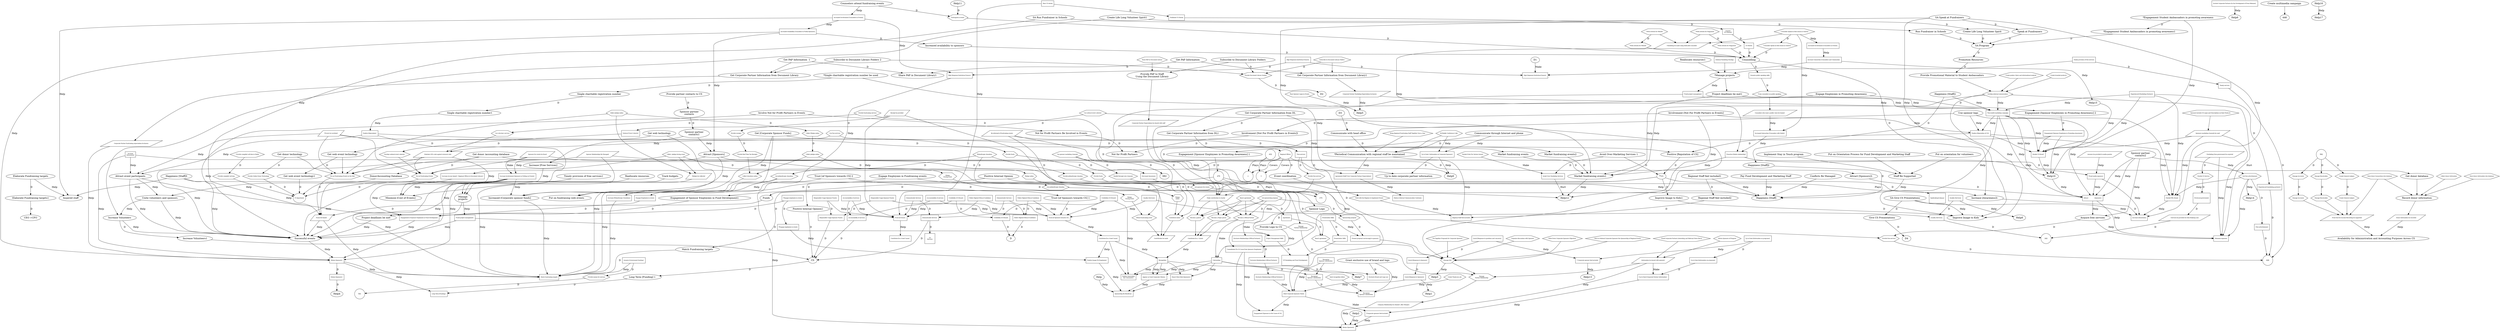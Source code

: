  digraph  RootGraph {
  "Regional Offices" [width="0.797557121911897", height="0.81256002199384", pos="1403.51520599513,338.093454613355", fontsize="8", label="Regional Offices", shape=ellipse];
  "5" [width="0.875", height="0.875", pos="31.5,31.5", fontsize="8", shape=circle];
  "Collect pledge online" [width="0.78125", height="0.5", pos="2338.36122047244,1375.66019145937", fontsize="8", label="Collect pledge online", sides="6", shape=polygon];
  "Collect donations online" [width="0.78125", height="0.5", pos="2293.23248031496,1449.14838043575", fontsize="8", label="Collect donations online", sides="6", shape=polygon];
  "Provide Real Time Tax Receipts " [width="0.78125", height="0.5", pos="2267.93799212598,1353.83341980583", fontsize="8", label="Provide Real Time Tax Receipts ", sides="6", shape=polygon];
  "Provide receipts" [width="0.78125", height="0.5", pos="1940.56594488189,1396.44759303417", fontsize="8", label="Provide receipts", sides="6", shape=polygon];
  "Collect pledge online " [width="0.78125", height="0.5", pos="2522.61318897638,687.691687522364", fontsize="8", label="Collect pledge online ", sides="6", shape=polygon];
  "Collect Pledge online" [width="0.78125", height="0.5", pos="2310.45767716535,1205.58145130189", fontsize="8", label="Collect Pledge online", sides="6", shape=polygon];
  "Retain [Sponsors] " [width="0.816179286622626", height="0.490638069621911", pos="2289.3577031619,1038.13541145127", fontsize="8", label="Retain [Sponsors] ", shape=box];
  "Long Term [Funding] " [width="0.816179286622626", height="0.490638069621911", pos="2346.05061654773,1133.85826771654", fontsize="8", label="Long Term [Funding] ", shape=box];
  "Put Together Proposals for Corporate Sponsors" [width="0.78125", height="0.5", pos="1303.7155511811,854.220472440945", fontsize="8", label="Put Together Proposals for Corporate Sponsors", sides="6", shape=polygon];
  "Manage PAP" [width="0.78125", height="0.5", pos="1406.96279527559,863.396254451504", fontsize="8", label="Manage PAP", sides="6", shape=polygon];
  "Organize discussions with Sponsors" [width="0.78125", height="0.5", pos="1366.56909448819,801.175782010557", fontsize="8", label="Organize discussions with Sponsors", sides="6", shape=polygon];
  "Write Down Corporate Sponsors Objectives " [width="0.78125", height="0.5", pos="1417.54429133858,790.731057601104", fontsize="8", label="Write Down Corporate Sponsors Objectives ", sides="6", shape=polygon];
  "Pitch to National Corporate Sponsors the Sponsorship of Regional Events " [width="0.78125", height="0.5", pos="1474.23720472441,776.557829254647", fontsize="8", label="Pitch to National Corporate Sponsors the Sponsorship of Regional Events ", sides="6", shape=polygon];
  "Contribute [to a Good Cause] " [width="0.816179286622626", height="0.490638069621911", pos="1064.02812360975,1726.16412846725", fontsize="8", label="Contribute [to a Good Cause] ", shape=box];
  "Recognition" [width="0.816179286622626", height="0.490638069621911", pos="908.122611798729,1598.60507334913", fontsize="8", label=Recognition, shape=box];
  "Positive Image [To Employees] " [width="0.816179286622626", height="0.490638069621911", pos="1163.24072203495,1722.67438630731", fontsize="8", label="Positive Image [To Employees] ", shape=box];
  "Credibility [CS Brand] " [width="0.816179286622626", height="0.490638069621911", pos="1250.16985589322,1846.81922495789", fontsize="8", label="Credibility [CS Brand] ", shape=box];
  "Positive Association\n[by Consumers] " [width="0.816179286622626", height="0.490638069621911", pos="921.259842519685,1708.50115796086", fontsize="8", label="Positive Association\n[by Consumers] ", shape=box];
  "Sponsorship Be Beneficial " [width="0.816179286622626", height="0.490638069621911", pos="1061.19347794046,1865.71686275316", fontsize="8", label="Sponsorship Be Beneficial ", shape=box];
  "Develop national event calendar " [width="0.78125", height="0.5", pos="2294.20688976378,687.081293821577", fontsize="8", label="Develop national event calendar ", sides="6", shape=polygon];
  "Put on Fundraising Events " [width="0.78125", height="0.5", pos="2239.59153543307,765.354330708661", fontsize="8", label="Put on Fundraising Events ", sides="6", shape=polygon];
  "Sponsors for events be found" [width="0.812499999999998", height="0.5", pos="2098.54133858268,734.038144215277", fontsize="8", label="Sponsors for events be found", shape=parallelogram];
  "Funds Be Raised " [width="0.812499999999998", height="0.5", pos="2438.69881889764,860.740157480315", fontsize="8", label="Funds Be Raised ", shape=parallelogram];
  "Put on Fundraising Events on the Web" [width="0.78125", height="0.5", pos="2565.57578740157,786.904285947561", fontsize="8", label="Put on Fundraising Events on the Web", sides="6", shape=polygon];
  "Get sponsorship proposal" [width="0.78125", height="0.5", pos="1020.6938976378,1489.04601823103", fontsize="8", label="Get sponsorship proposal", sides="6", shape=polygon];
  "Sponsorship proposal" [width="0.78125", height="0.5", pos="1190.32972440945,1102.54208122315", fontsize="8", label="Sponsorship proposal", sides="6", shape=polygon];
  "Present proposal convincingly to sponsors" [width="0.816179286622626", height="0.490638069621911", pos="1310.42497400345,811.468673776789", fontsize="8", label="Present proposal convincingly to sponsors", shape=box];
  "Participate in events" [width="0.78125", height="0.5", pos="884.569317335129,489.26649067197", fontsize="8", label="Participate in events", sides="6", shape=polygon];
  "Become a Official Partner" [width="0.78125", height="0.5", pos="1006.07775590551,1570.25861665622", fontsize="8", label="Become a Official Partner", sides="6", shape=polygon];
  "Contribute [to a  Cause] " [width="0.812499999999998", height="0.5", pos="1092.24212598425,1659.12475838851", fontsize="8", label="Contribute [to a  Cause] ", shape=parallelogram];
  "Become a Major patron" [width="0.78125", height="0.5", pos="1078.1061023622,1591.09326232551", fontsize="8", label="Become a Major patron", sides="6", shape=polygon];
  "Become a patron" [width="0.78125", height="0.5", pos="1144.01161417323,1592.51058516016", fontsize="8", label="Become a patron", sides="6", shape=polygon];
  "Exclusive Relationships [Official Partners] " [width="0.816179286622626", height="0.490638069621911", pos="1090.30258505166,1368.3436776459", fontsize="8", label="Exclusive Relationships [Official Partners] ", shape=box];
  "Quick [Response to Sponsors] " [width="0.816179286622626", height="0.490638069621911", pos="1623.21597087844,1141.21769339393", fontsize="8", label="Quick [Response to Sponsors] ", shape=box];
  "Retain [Sponsors] 1" [width="0.816179286622626", height="0.490638069621911", pos="1657.23171890993,1048.8188976378", fontsize="8", label="Retain [Sponsors] ", shape=box];
  "Reach agreement" [width="0.78125", height="0.5", pos="1417.54429133858,1010.12598425197", fontsize="8", label="Reach agreement", sides="6", shape=polygon];
  "Quick [Response to questions and concerns] " [width="0.816179286622626", height="0.490638069621911", pos="1288.72778190206,1389.49639031222", fontsize="8", label="Quick [Response to questions and concerns] ", shape=box];
  "Quick [Response to Sponsors] 1" [width="0.816179286622626", height="0.490638069621911", pos="1361.66591888534,1297.47753591361", fontsize="8", label="Quick [Response to Sponsors] ", shape=box];
  "Retain [Sponsors] 2" [width="0.816179286622626", height="0.490638069621911", pos="1857.51158817668,958.870248579934", fontsize="8", label="Retain [Sponsors] ", shape=box];
  "Recognize\nSponsor contribution " [width="0.816179286622626", height="0.490638069621911", pos="1136.09426534204,981.442498065444", fontsize="8", label="Recognize\nSponsor contribution ", shape=box];
  "Recognize\nSponsor contribution 1" [width="0.816179286622626", height="0.490638069621911", pos="1302.90101024851,1014.01296898448", fontsize="8", label="Recognize\nSponsor contribution ", shape=box];
  "Meet Corporate Sponsors Needs " [width="0.816179286622626", height="0.490638069621911", pos="1503.39820234991,1070.70588237031", fontsize="8", label="Meet Corporate Sponsors Needs ", shape=box];
  "Create Thank you ads " [width="0.78125", height="0.5", pos="808.095472440945,837.077514294017", fontsize="8", label="Create Thank you ads ", sides="6", shape=polygon];
  "Recognize\nSponsor contribution 2" [width="0.816179286622626", height="0.490638069621911", pos="920.223844894184,839.710214600877", fontsize="8", label="Recognize\nSponsor contribution ", shape=box];
  "Place Sponsor Logos in Events " [width="0.78125", height="0.5", pos="808.095472440945,766.211372561734", fontsize="8", label="Place Sponsor Logos in Events ", sides="6", shape=polygon];
  "Company Relationship be retained  after Mergers" [width="0.812499999999998", height="0.5", pos="1333.18700787402,918.290112719214", fontsize="8", label="Company Relationship be retained  after Mergers", shape=parallelogram];
  "Manage\nPartner Relationship" [width="0.78125", height="0.5", pos="1499.53169291339,900.813577286148", fontsize="8", label="Manage\nPartner Relationship", sides="6", shape=polygon];
  "Information be shared with sponsors" [width="0.812499999999998", height="0.5", pos="1574.13188976378,874.913385826772", fontsize="8", label="Information be shared with sponsors", shape=parallelogram];
  "Up to Date [Corporate Partner Information] " [width="0.816179286622626", height="0.490638069621911", pos="1572.19234883119,1134.378280076", fontsize="8", label="Up to Date [Corporate Partner Information] ", shape=box];
  "Include Corporate Partners [In the Development of Press Releases]  " [width="0.816179286622626", height="0.490638069621911", pos="1685.57817560285,872.280685519912", fontsize="8", label="Include Corporate Partners [In the Development of Press Releases]  ", shape=box];
  "*Corporate sponsors feel included" [width="0.816179286622626", height="0.490638069621911", pos="1728.09786064222,967.269269718987", fontsize="8", label="*Corporate sponsors feel included", shape=box];
  "Accountability of services" [width="0.816179286622626", height="0.490638069621911", pos="1120.72103699558,1856.69291338583", fontsize="8", label="Accountability of services", shape=box];
  "Accountability of services1" [width="0.816179286622626", height="0.490638069621911", pos="1033.5185559301,1933.9905728007", fontsize="8", label="Accountability of services", shape=box];
  "Demonstrable Services " [width="0.816179286622626", height="0.490638069621911", pos="1179.44881889764,1864.11688437276", fontsize="8", label="Demonstrable Services ", shape=box];
  "Demonstrable Services 1" [width="0.816179286622626", height="0.490638069621911", pos="1094.08211261072,1957.03304924655", fontsize="8", label="Demonstrable Services ", shape=box];
  "CS\nServices" [width="0.875", height="0.875", pos="754.334645669291,2023.61811023622", fontsize="8", label="CS\nServices", shape=box];
  "Responsible Usage [Sponsor Funds] " [width="0.816179286622626", height="0.490638069621911", pos="1374.89426534204,1758.00032732009", fontsize="8", label="Responsible Usage [Sponsor Funds] ", shape=box];
  "Responsible Usage [Sponsor Funds] 1" [width="0.816179286622626", height="0.490638069621911", pos="1288.72778190206,2034.51336420718", fontsize="8", label="Responsible Usage [Sponsor Funds] ", shape=box];
  "Exclusive Relationships [Official Partners] 1" [width="0.816179286622626", height="0.490638069621911", pos="1261.41732283465,1198.26493748842", fontsize="8", label="Exclusive Relationships [Official Partners] ", shape=box];
  "Exclusive Relationships [Official Partners] 2" [width="0.816179286622626", height="0.490638069621911", pos="1373.7671519808,1070.70588237031", fontsize="8", label="Exclusive Relationships [Official Partners] ", shape=box];
  "Cobranding" [width="0.816179286622626", height="0.490638069621911", pos="1219.93363542078,1566.76887449629", fontsize="8", label=Cobranding, shape=box];
  "Reach More Kids [Sponsors]" [width="0.816179286622626", height="0.490638069621911", pos="1191.58717872786,1800.52001235946", fontsize="8", label="Reach More Kids [Sponsors]", shape=box];
  "Appear as Good Corporate Citizens " [width="0.816179286622626", height="0.490638069621911", pos="1035.68166691684,1793.5405280396", fontsize="8", label="Appear as Good Corporate Citizens ", shape=box];
  "Exclusive Brand and Logo use" [width="0.8125", height="0.5078125", pos="1105.80826771654,1119.68503937008", fontsize="8", label="Exclusive Brand and Logo use", shape=box];
  "Credibility [CS Brand] 1" [width="0.816179286622626", height="0.490638069621911", pos="1143.21597087844,1991.04879727804", fontsize="8", label="Credibility [CS Brand] ", shape=box];
  "Use sponsor marketing channels" [width="0.78125", height="0.5", pos="978.174212598425,1215.9279079948", fontsize="8", label="Use sponsor marketing channels", sides="6", shape=polygon];
  " Quality [Services] " [width="0.816179286622626", height="0.490638069621911", pos="1007.33521022393,1828.86646905237", fontsize="8", label=" Quality [Services] ", shape=box];
  "Quality [Services] " [width="0.816179286622626", height="0.490638069621911", pos="910.012375578257,1929.9688312571", fontsize="8", label="Quality [Services] ", shape=box];
  "242" [width="0.875", height="0.875", pos="31.5,31.5", fontsize="10", shape=circle];
  "Follow Highest Ethical Guidelines " [width="0.816179286622626", height="0.490638069621911", pos="1320.09111573574,1799.5751304697", fontsize="8", label="Follow Highest Ethical Guidelines ", shape=box];
  "Follow Highest Ethical Guidelines 1" [width="0.816179286622626", height="0.490638069621911", pos="1216.91675828001,2015.6157264119", fontsize="8", label="Follow Highest Ethical Guidelines ", shape=box];
  "Trust [of Sponsors towards CS] " [width="0.816179286622626", height="0.490638069621911", pos="1368.09786064222,1601.57480314961", fontsize="8", label="Trust [of Sponsors towards CS] ", shape=box];
  "Match fundraising targets" [width="0.816179286622626", height="0.490638069621911", pos="2440.03127321605,1133.90961865867", fontsize="8", label="Match fundraising targets", shape=box];
  "Use national event calendar " [width="0.78125", height="0.5", pos="1672.6624015748,758.557829254647", fontsize="8", label="Use national event calendar ", sides="6", shape=polygon];
  "National Event Calendar" [width="0.8125", height="0.5078125", pos="1857.59645669291,744.10335090819", fontsize="8", label="National Event Calendar", shape=box];
  "*Engage employees in events" [width="0.816179286622626", height="0.490638069621911", pos="1374.8031496063,1524.24918945692", fontsize="8", label="*Engage employees in events", shape=box];
  "Receipt be provided" [width="0.812499999999998", height="0.5", pos="1786.73031496063,1499.39247492394", fontsize="8", label="Receipt be provided", shape=parallelogram];
  "Get sponsors for events" [width="0.78125", height="0.5", pos="1856.91437007874,847.423970986931", fontsize="8", label="Get sponsors for events", sides="6", shape=polygon];
  "Engagement [Sponsors in the Cause of CS] " [width="0.816179286622626", height="0.490638069621911", pos="1632.15725746802,971.626154091745", fontsize="8", label="Engagement [Sponsors in the Cause of CS] ", shape=box];
  "Commitment [To CS Cause from Sponsors Employees] " [width="0.816179286622626", height="0.490638069621911", pos="1529.67266379182,964.299539918516", fontsize="8", label="Commitment [To CS Cause from Sponsors Employees] ", shape=box];
  "*Engage employees in events1" [width="0.816179286622626", height="0.490638069621911", pos="1985.28796612944,1247.76410684765", fontsize="8", label="*Engage employees in events", shape=box];
  "Engagement of Sponsor Employees in Fund Development" [width="0.816179286622626", height="0.490638069621911", pos="2268.75253305857,1109.00155318355", fontsize="8", label="Engagement of Sponsor Employees in Fund Development", shape=box];
  "Sponsor Relationships Be Managed " [width="0.812499999999998", height="0.5", pos="2109.6625984252,915.978931616852", fontsize="8", label="Sponsor Relationships Be Managed ", shape=parallelogram];
  "Manage\nPartner Relationship1" [width="0.78125", height="0.5", pos="1854.83681102362,922.356884372757", fontsize="8", label="Manage\nPartner Relationship", sides="6", shape=polygon];
  "Increase Involvement [Sponsors in Putting on Events] " [width="0.816179286622626", height="0.490638069621911", pos="2651.4296984129,1045.32915547786", fontsize="8", label="Increase Involvement [Sponsors in Putting on Events] ", shape=box];
  "Use free services" [width="0.78125", height="0.5", pos="2437.57381889764,737.86491586882", fontsize="8", label="Use free services", sides="6", shape=polygon];
  " Free services" [width="0.8125", height="0.5078125", pos="1942.63582677165,1169.30020130189", fontsize="8", label=" Free services", shape=box];
  "Follow Highest Ethical Guidelines 2" [width="0.816179286622626", height="0.490638069621911", pos="1570.2485960507,1748.31528795001", fontsize="8", label="Follow Highest Ethical Guidelines ", shape=box];
  "Credibility [CS Brand] 2" [width="0.816179286622626", height="0.490638069621911", pos="1548.28009211369,1706.50426432797", fontsize="8", label="Credibility [CS Brand] ", shape=box];
  "Quality [Services] 1" [width="0.816179286622626", height="0.490638069621911", pos="1533.88954093259,1665.64190212324", fontsize="8", label="Quality [Services] ", shape=box];
  "Demonstrable Services 2" [width="0.816179286622626", height="0.490638069621911", pos="1531.27221809794,1578.94520920985", fontsize="8", label="Demonstrable Services ", shape=box];
  "Accountability of services2" [width="0.816179286622626", height="0.490638069621911", pos="1539.30371416093,1536.89796511537", fontsize="8", label="Accountability of services", shape=box];
  "Responsible Usage [Sponsor Funds] 2" [width="0.816179286622626", height="0.490638069621911", pos="1595.99662754676,1790.12631157206", fontsize="8", label="Responsible Usage [Sponsor Funds] ", shape=box];
  "Trust [of Donor] " [width="0.816179286622626", height="0.490638069621911", pos="1673.47694250739,1640.60474602904", fontsize="8", label="Trust [of Donor] ", shape=box];
  "High Response [Individual Donors] " [width="0.816179286622626", height="0.490638069621911", pos="906.050616547727,1088.36885287669", fontsize="8", label="High Response [Individual Donors] ", shape=box];
  "High Response [Individual Donors] 1" [width="0.816179286622626", height="0.490638069621911", pos="1500.61223304048,509.427900870227", fontsize="8", label="High Response [Individual Donors] ", shape=box];
  "Contribute [to a Good Cause] 1" [width="0.816179286622626", height="0.490638069621911", pos="1699.00765116881,1747.13796511537", fontsize="8", label="Contribute [to a Good Cause] ", shape=box];
  "Acquire\n [CS Stories] " [width="0.816179286622626", height="0.490638069621911", pos="877.704159854814,1134.378280076", fontsize="8", label="Acquire\n [CS Stories] ", shape=box];
  "CS Stories" [width="0.816179286622626", height="0.490638069621911", pos="1211.81102362205,474.756232831902", fontsize="8", label="CS Stories", shape=box];
  "Hear CS stories" [width="0.816179286622626", height="0.490638069621911", pos="1524.18560392471,1622.88221708387", fontsize="8", label="Hear CS stories", shape=box];
  "Published CS Stories" [width="0.816179286622626", height="0.490638069621911", pos="1203.68841182332,1162.72473676891", fontsize="8", label="Published CS Stories", shape=box];
  "Pledge online" [width="0.78125", height="0.5", pos="1953.79429133858,1445.58145130189", fontsize="8", label="Pledge online", sides="6", shape=polygon];
  "Pledge\nonline" [width="0.78125", height="0.5", pos="1829.56122047244,1535.58523082945", fontsize="8", label="Pledge\nonline", sides="6", shape=polygon];
  "Bi-Weekly Conference Calls " [width="0.78125", height="0.5", pos="696.392716535433,239.675939490868", fontsize="8", label="Bi-Weekly Conference Calls ", sides="6", shape=polygon];
  "Up to Date [ Information on Corporate Sponsors] " [width="0.816179286622626", height="0.490638069621911", pos="801.823399200304,208.157807635052", fontsize="8", label="Up to Date [ Information on Corporate Sponsors] ", shape=box];
  "Agreement [Staff Over Corporate Partner Expectations] " [width="0.816179286622626", height="0.490638069621911", pos="850.012375578257,390.638373375508", fontsize="8", label="Agreement [Staff Over Corporate Partner Expectations] ", shape=box];
  "Reduce Internal Communication Confusion " [width="0.816179286622626", height="0.490638069621911", pos="780.563556680619,432.910606779754", fontsize="8", label="Reduce Internal Communication Confusion ", shape=box];
  "Market CS Brand " [width="0.816179286622626", height="0.490638069621911", pos="381.64116772883,1123.17478153001", fontsize="8", label="Market CS Brand ", shape=box];
  "Market PHL Brand " [width="0.816179286622626", height="0.490638069621911", pos="737.007874015748,1212.43816583487", fontsize="8", label="Market PHL Brand ", shape=box];
  "Increase [Awareness]" [width="0.816179286622626", height="0.490638069621911", pos="606.015525184556,1289.8151304697", fontsize="8", label="Increase [Awareness]", shape=box];
  "Engagement [Sponsor Employees in Promoting Awareness] " [width="0.816179286622626", height="0.490638069621911", pos="780.563556680619,1257.92758067471", fontsize="8", label="Engagement [Sponsor Employees in Promoting Awareness] ", shape=box];
  "Market [Only For Serious Issues] " [width="0.78125", height="0.5", pos="907.308070866142,889.943656026301", fontsize="8", label="Market [Only For Serious Issues] ", sides="6", shape=polygon];
  "Avoid Over-Marketing Services " [width="0.816179286622626", height="0.490638069621911", pos="936.469068491643,950.12631157206", fontsize="8", label="Avoid Over-Marketing Services ", shape=box];
  "Experienced [Marketing Partners] " [width="0.816179286622626", height="0.490638069621911", pos="622.586049618593,1066.48186814418", fontsize="8", label="Experienced [Marketing Partners] ", shape=box];
  "Positive [Reputation of CS] " [width="0.816179286622626", height="0.490638069621911", pos="651.968503937008,1014.01296898448", fontsize="8", label="Positive [Reputation of CS] ", shape=box];
  "! Write Articles for Magazines " [width="0.78125", height="0.5", pos="850.615157480315,734.038144215277", fontsize="8", label="! Write Articles for Magazines ", sides="6", shape=polygon];
  "! Write Articles for Magazines 1" [width="0.78125", height="0.5", pos="1084.03051181102,481.367445959318", fontsize="8", label="! Write Articles for Magazines ", sides="6", shape=polygon];
  "High Response [Individual Donors] 2" [width="0.816179286622626", height="0.490638069621911", pos="2169.53993463338,1035.1656816508", fontsize="8", label="High Response [Individual Donors] ", shape=box];
  "Reach agreement1" [width="0.78125", height="0.5", pos="1156.31397637795,1417.32283464567", fontsize="8", label="Reach agreement", sides="6", shape=polygon];
  "Agreement" [width="0.8125", height="0.5078125", pos="1219.80118110236,1305.07529972709", fontsize="8", label=Agreement, shape=box];
  "Make contribution to charity" [width="0.812499999999998", height="0.5", pos="1094.82165354331,1511.72318358536", fontsize="8", label="Make contribution to charity", shape=parallelogram];
  "Provide free services" [width="0.78125", height="0.5", pos="1147.81003937008,1368.00664815228", fontsize="8", label="Provide free services", sides="6", shape=polygon];
  "Market through own channels" [width="0.78125", height="0.5", pos="1020.6938976378,1382.17987649874", fontsize="8", label="Market through own channels", sides="6", shape=polygon];
  "Provide funds" [width="0.78125", height="0.5", pos="1204.94586614173,1442.69956153811", fontsize="8", label="Provide funds", sides="6", shape=polygon];
  "*Good media exposure" [width="0.816179286622626", height="0.490638069621911", pos="511.272218097942,964.299539918516", fontsize="8", label="*Good media exposure", shape=box];
  "Increased Interaction [Counselors with Media] " [width="0.816179286622626", height="0.490638069621911", pos="762.629698412903,942.571035981508", fontsize="8", label="Increased Interaction [Counselors with Media] ", shape=box];
  "Proactive [Media relationship]" [width="0.816179286622626", height="0.490638069621911", pos="650.932506311507,960.289785399123", fontsize="8", label="Proactive [Media relationship]", shape=box];
  "Provide funds1" [width="0.78125", height="0.5", pos="1955.68405511811,1092.19562453024", fontsize="8", label="Provide funds", sides="6", shape=polygon];
  "432" [width="0.875", height="0.875", pos="31.5,31.5", fontsize="10", shape=circle];
  "!Acquire public speaking skills" [width="0.816179286622626", height="0.490638069621911", pos="1026.52305749261,481.367445959318", fontsize="8", label="!Acquire public speaking skills", shape=box];
  "!Train counselors on public speaking" [width="0.78125", height="0.5", pos="835.999015748032,1035.50271114441", fontsize="8", label="!Train counselors on public speaking", sides="6", shape=polygon];
  "Increased Involvement [Counselors in Events] " [width="0.816179286622626", height="0.490638069621911", pos="721.79864804379,719.344903509359", fontsize="8", label="Increased Involvement [Counselors in Events] ", shape=box];
  "Increase Connection [Counselors and Community] " [width="0.816179286622626", height="0.490638069621911", pos="834.204501562509,978.712768264973", fontsize="8", label="Increase Connection [Counselors and Community] ", shape=box];
  "Increase\n[Awareness]" [width="0.816179286622626", height="0.490638069621911", pos="2110.77502599655,957.320055598652", fontsize="8", label="Increase\n[Awareness]", shape=box];
  "[Increase] Awareness" [width="0.816179286622626", height="0.490638069621911", pos="1501.58689365231,582.096389647222", fontsize="8", label="[Increase] Awareness", shape=box];
  "Create posters, flyers and informational material " [width="0.78125", height="0.5", pos="410.802165354331,854.220472440945", fontsize="8", label="Create posters, flyers and informational material ", sides="6", shape=polygon];
  "Develop external comunications" [width="0.78125", height="0.5", pos="458.065157480315,934.30586075071", fontsize="8", label="Develop external comunications", sides="6", shape=polygon];
  "Create branded products" [width="0.78125", height="0.5", pos="348.439960629921,860.740157480315", fontsize="8", label="Create branded products", sides="6", shape=polygon];
  "Minimize expenses" [width="0.816179286622626", height="0.490638069621911", pos="740.661194475895,1128.94898873741", fontsize="8", label="Minimize expenses", shape=box];
  "Increased Involvement [Counselors in Events] 1" [width="0.816179286622626", height="0.490638069621911", pos="2339.61867479086,889.42364366684", fontsize="8", label="Increased Involvement [Counselors in Events] ", shape=box];
  "Increased Availability [Counselors to Public/Sponsors]" [width="0.816179286622626", height="0.490638069621911", pos="2226.2328480192,889.42364366684", fontsize="8", label="Increased Availability [Counselors to Public/Sponsors]", shape=box];
  "Sponsors marketing channels be used" [width="0.812499999999998", height="0.5", pos="835.316929133858,931.606299212598", fontsize="8", label="Sponsors marketing channels be used", shape=parallelogram];
  "Counselors who want a public voice be trained " [width="0.812499999999998", height="0.5", pos="757.536614173228,1036.68759303417", fontsize="8", label="Counselors who want a public voice be trained ", shape=parallelogram];
  "* Corporate sponsor feel included " [width="0.816179286622626", height="0.490638069621911", pos="1262.45332046015,1722.67438630731", fontsize="8", label="* Corporate sponsor feel included ", shape=box];
  "Maintain 20% costs against revenues ratio" [width="0.812499999999998", height="0.5", pos="2422.71850393701,789.874015748032", fontsize="8", label="Maintain 20% costs against revenues ratio", shape=parallelogram];
  "Use volunteer services" [width="0.78125", height="0.5", pos="2367.15059055118,737.86491586882", fontsize="8", label="Use volunteer services", sides="6", shape=polygon];
  "Sponsors Include CS Logos and Descriptions on their Products " [width="0.78125", height="0.5", pos="921.038385826772,1010.12598425197", fontsize="8", label="Sponsors Include CS Logos and Descriptions on their Products ", sides="6", shape=polygon];
  "Engage Employees in events" [width="0.816179286622626", height="0.490638069621911", pos="1851.8422968381,883.752138343713", fontsize="8", label="Engage Employees in events", shape=box];
  "Provide free services1" [width="0.78125", height="0.5", pos="317.041535433071,1352.51436468772", fontsize="8", label="Provide free services", sides="6", shape=polygon];
  "426" [width="0.875", height="0.875", pos="31.5,31.5", fontsize="10", shape=circle];
  "Get free advertisement" [width="0.78125", height="0.5", pos="396.628937007874,1169.58145130189", fontsize="8", label="Get free advertisement", sides="6", shape=polygon];
  "Free advertisement" [width="0.8125", height="0.5078125", pos="380.52874015748,1355.63026035701", fontsize="8", label="Free advertisement", shape=box];
  "Experienced [marketing partners]" [width="0.816179286622626", height="0.490638069621911", pos="443.023399200304,1361.3899336193", fontsize="8", label="Experienced [marketing partners]", shape=box];
  "Timely services" [width="0.816179286622626", height="0.490638069621911", pos="253.102139357785,1337.29544543033", fontsize="8", label="Timely services", shape=box];
  "Timely provision of free services" [width="0.816179286622626", height="0.490638069621911", pos="324.948254343003,1113.22556740968", fontsize="8", label="Timely provision of free services", shape=box];
  "*Successful marketing campaign" [width="0.816179286622626", height="0.490638069621911", pos="608.412821272137,882.229899640247", fontsize="8", label="*Successful marketing campaign", shape=box];
  "Inform Sponsors of Progress " [width="0.78125", height="0.5", pos="1672.21948818898,811.700787401575", fontsize="8", label="Inform Sponsors of Progress ", sides="6", shape=polygon];
  "Email Corporate Partners Interesting and Relevant News Pieces " [width="0.78125", height="0.5", pos="1601.35334645669,797.527559055118", fontsize="8", label="Email Corporate Partners Interesting and Relevant News Pieces ", sides="6", shape=polygon];
  "Up to Date [Information on programs] " [width="0.816179286622626", height="0.490638069621911", pos="1359.59392363434,1485.21924657748", fontsize="8", label="Up to Date [Information on programs] ", shape=box];
  "Up to Date [Information on programs] 1" [width="0.816179286622626", height="0.490638069621911", pos="1446.70528896408,1361.1499336193", fontsize="8", label="Up to Date [Information on programs] ", shape=box];
  "Increase [Philanthropic Donations]" [width="0.816179286622626", height="0.490638069621911", pos="2382.13835983023,1087.84884051723", fontsize="8", label="Increase [Philanthropic Donations]", shape=box];
  "479" [width="0.875", height="0.875", pos="31.5,31.5", fontsize="10", shape=circle];
  "Individual donor" [width="0.875", height="0.875", pos="1740.15354330709,1842.70349854599", fontsize="10", label="Individual donor", shape=box];
  "476" [width="0.875", height="0.875", pos="31.5,31.5", fontsize="9", shape=circle];
  "Send recognition letters" [width="0.78125", height="0.5", pos="808.095472440945,804.904285947561", fontsize="8", label="Send recognition letters", sides="6", shape=polygon];
  "Attract                 [Sponsors] " [width="0.816179286622626", height="0.490638069621911", pos="721.79864804379,981.442498065444", fontsize="8", label="Attract                 [Sponsors] ", shape=box];
  "Answers be provided to media queries" [width="0.812499999999998", height="0.5", pos="537.679133858268,889.943656026301", fontsize="8", label="Answers be provided to media queries", shape=parallelogram];
  "Contribute online" [width="0.78125", height="0.5", pos="1777.12027559055,1588.02617571134", fontsize="8", label="Contribute online", sides="6", shape=polygon];
  "Be informed of fundraising events " [width="0.812499999999998", height="0.5", pos="1685.71062992126,1438.87278988457", fontsize="8", label="Be informed of fundraising events ", shape=parallelogram];
  "Contribution be made" [width="0.812499999999998", height="0.5", pos="1748.48149606299,1651.09704185307", fontsize="8", label="Contribution be made", shape=parallelogram];
  "*Events be marketed" [width="0.812499999999998", height="0.5", pos="2410.8437007874,674.325388309765", fontsize="8", label="*Events be marketed", shape=parallelogram];
  "Provide Online Donor Technology" [width="0.78125", height="0.5", pos="2295.84153543307,361.70743555386", fontsize="8", label="Provide Online Donor Technology", sides="6", shape=polygon];
  "IT department" [width="0.797557121911897", height="0.81256002199384", pos="2168.13833731196,238.880856188158", fontsize="8", label="IT department", shape=ellipse];
  "Provide fundraising services" [width="0.78125", height="0.5", pos="2114.46200787402,1241.25830169559", fontsize="8", label="Provide fundraising services", sides="6", shape=polygon];
  "Acquire [Government funding] " [width="0.816179286622626", height="0.490638069621911", pos="2111.21237557826,686.744264327965", fontsize="8", label="Acquire [Government funding] ", shape=box];
  "! Provide money for services" [width="0.78125", height="0.5", pos="1984.47342519685,511.093262325513", fontsize="8", label="! Provide money for services", sides="6", shape=polygon];
  "541" [width="0.875", height="0.875", pos="31.5,31.5", fontsize="10", shape=circle];
  "! Market CS Service" [width="0.78125", height="0.5", pos="1502.1407480315,436.400348939687", fontsize="8", label="! Market CS Service", sides="6", shape=polygon];
  "Provincial government" [width="0.875", height="0.875", pos="1803.15354330709,518.28617571134", fontsize="8", label="Provincial government", shape=box];
  "! Marketing from government be acquired" [width="0.812499999999998", height="0.5", pos="667.045275590551,624.479089097167", fontsize="8", label="! Marketing from government be acquired", shape=parallelogram];
  "! Services be provided for Kids Bullying Line" [width="0.812499999999998", height="0.5", pos="737.911417322834,1471.04601823103", fontsize="8", label="! Services be provided for Kids Bullying Line", shape=parallelogram];
  "Corporate Partner fundraising expectations be known " [width="0.812499999999998", height="0.5", pos="2507.75787401575,627.448818897638", fontsize="8", label="Corporate Partner fundraising expectations be known ", shape=parallelogram];
  "! Marketing be made using dedicated counselor" [width="0.812499999999998", height="0.5", pos="652.872047244094,889.943656026301", fontsize="8", label="! Marketing be made using dedicated counselor", shape=parallelogram];
  "! Write Articles for Website " [width="0.78125", height="0.5", pos="765.575787401575,673.518459175907", fontsize="8", label="! Write Articles for Website ", sides="6", shape=polygon];
  "! Counselor Speak on Kids Issues in General " [width="0.78125", height="0.5", pos="816.156496062992,694.488188976378", fontsize="8", label="! Counselor Speak on Kids Issues in General ", sides="6", shape=polygon];
  "! Provide compiled call data to Media" [width="0.78125", height="0.5", pos="657.416338582677,804.047244094488", fontsize="8", label="! Provide compiled call data to Media", sides="6", shape=polygon];
  "! Provide compiled call data " [width="0.78125", height="0.5", pos="1672.21948818898,404.22712059323", fontsize="8", label="! Provide compiled call data ", sides="6", shape=polygon];
  "! Write Articles for Website 1" [width="0.78125", height="0.5", pos="955.435459067412,485.439719018427", fontsize="8", label="! Write Articles for Website ", sides="6", shape=polygon];
  "! Counselor Speak on Kids Issues in General 1" [width="0.78125", height="0.5", pos="1140.13034095718,475.093262325513", fontsize="8", label="! Counselor Speak on Kids Issues in General ", sides="6", shape=polygon];
  "Attend fundraising event" [width="0.78125", height="0.5", pos="1704.34547244094,1509.83341980583", fontsize="8", label="Attend fundraising event", sides="6", shape=polygon];
  "Pledges be collected" [width="0.812499999999998", height="0.5", pos="2410.35236220472,605.622047244094", fontsize="8", label="Pledges be collected", shape=parallelogram];
  "Collect  pledge during event" [width="0.78125", height="0.5", pos="2352.5344488189,680.314960629921", fontsize="8", label="Collect  pledge during event", sides="6", shape=polygon];
  "Pledge\nDuring event" [width="0.78125", height="0.5", pos="1771.875,1438.87278988457", fontsize="8", label="Pledge\nDuring event", sides="6", shape=polygon];
  "Pledge\nDuring event1" [width="0.78125", height="0.5", pos="1856.47145669291,1357.66019145937", fontsize="8", label="Pledge\nDuring event", sides="6", shape=polygon];
  "Provide philanthropic donation" [width="0.78125", height="0.5", pos="1261.63877952756,1503.21924657748", fontsize="8", label="Provide philanthropic donation", sides="6", shape=polygon];
  "Give philanthropic donation" [width="0.78125", height="0.5", pos="1595.68405511811,1467.21924657748", fontsize="8", label="Give philanthropic donation", sides="6", shape=polygon];
  "Get philanthropic donations " [width="0.78125", height="0.5", pos="2380.88090551181,1016.64566929134", fontsize="8", label="Get philanthropic donations ", sides="6", shape=polygon];
  "Philanthropic donations " [width="0.78125", height="0.5", pos="1544.66043307087,1386.00664815228", fontsize="8", label="Philanthropic donations ", sides="6", shape=polygon];
  "*Good project management" [width="0.816179286622626", height="0.490638069621911", pos="334.488188976378,810.573577286143", fontsize="8", label="*Good project management", shape=box];
  "Project Management Skills " [width="0.816179286622626", height="0.490638069621911", pos="268.255340957176,751.701114721666", fontsize="8", label="Project Management Skills ", shape=box];
  "VP Marketing and Fund Development" [width="0.875", height="0.875", pos="70.8661417322835,461.593262325513", fontsize="8", label="VP Marketing and Fund Development", shape=box];
  "Presentation Skills " [width="0.816179286622626", height="0.490638069621911", pos="1345.42069528788,734.038144215277", fontsize="8", label="Presentation Skills ", shape=box];
  "Presentation Skills 1" [width="0.816179286622626", height="0.490638069621911", pos="1149.06749368849,645.509031976605", fontsize="8", label="Presentation Skills ", shape=box];
  "Provide Document Library System" [width="0.78125", height="0.5", pos="1672.21948818898,446.7468056326", fontsize="8", label="Provide Document Library System", sides="6", shape=polygon];
  "*Good project management " [width="0.816179286622626", height="0.490638069621911", pos="2153.29471103592,606.479089097167", fontsize="8", label="*Good project management ", shape=box];
  "Corporate Partner Marketing Expectations be known " [width="0.812499999999998", height="0.5", pos="737.911417322835,889.943656026301", fontsize="8", label="Corporate Partner Marketing Expectations be known ", shape=parallelogram];
  " Corporate Partner Expectations be shared with staff" [width="0.812499999999998", height="0.5", pos="1531.61220472441,790.731057601104", fontsize="8", label=" Corporate Partner Expectations be shared with staff", shape=parallelogram];
  "Store donor transactions into database" [width="0.78125", height="0.5", pos="2575.54547244095,1387.23877413654", fontsize="8", label="Store donor transactions into database", sides="6", shape=polygon];
  "Front End for Income Recording be supported" [width="0.812499999999998", height="0.5", pos="2471.78858267717,1472.27814421528", fontsize="8", label="Front End for Income Recording be supported", shape=parallelogram];
  "Create General Ledgers " [width="0.78125", height="0.5", pos="2574.1281496063,1431.17578201055", fontsize="8", label="Create General Ledgers ", sides="6", shape=polygon];
  "Manage Accounts " [width="0.78125", height="0.5", pos="2571.29350393701,1475.82145130189", fontsize="8", label="Manage Accounts ", sides="6", shape=polygon];
  "Manage Receivables " [width="0.78125", height="0.5", pos="2564.9155511811,1521.88444342788", fontsize="8", label="Manage Receivables ", sides="6", shape=polygon];
  "562" [width="0.875", height="0.875", pos="31.5,31.5", fontsize="10", shape=circle];
  "Manage Receivables 1" [width="0.78125", height="0.5", pos="2687.75019685039,1503.45924657748", fontsize="8", label="Manage Receivables ", sides="6", shape=polygon];
  "Manage Accounts 1" [width="0.78125", height="0.5", pos="2684.9155511811,1460.93956153811", fontsize="8", label="Manage Accounts ", sides="6", shape=polygon];
  "Create General Ledgers 1" [width="0.78125", height="0.5", pos="2685.62421259842,1418.41987649874", fontsize="8", label="Create General Ledgers ", sides="6", shape=polygon];
  "Donor Information be recorded " [width="0.812499999999998", height="0.5", pos="2466.11929133858,1411.33326232551", fontsize="8", label="Donor Information be recorded ", shape=parallelogram];
  "Positive [Reputation] " [width="0.816179286622626", height="0.490638069621911", pos="2501.68481652314,898.634028107493", fontsize="8", label="Positive [Reputation] ", shape=box];
  "2" [width="0.875", height="0.875", pos="31.5,31.5", fontsize="8", shape=circle];
  "Increase Access Speed [  Regional Offices to Document Library]" [width="0.816179286622626", height="0.490638069621911", pos="1671.40494725639,354.850721020879", fontsize="8", label="Increase Access Speed [  Regional Offices to Document Library]", shape=box];
  "Work with the Regions to Implement Events " [width="0.78125", height="0.5", pos="722.613188976378,365.534207207403", fontsize="8", label="Work with the Regions to Implement Events ", sides="6", shape=polygon];
  "Regional Staff feel included" [width="0.816179286622626", height="0.490638069621911", pos="671.429698412903,422.882217083871", fontsize="8", label="Regional Staff feel included", shape=box];
  "Bring Regional Fundraising Staff Together Once a Year " [width="0.78125", height="0.5", pos="578.754921259842,242.510585160159", fontsize="8", label="Bring Regional Fundraising Staff Together Once a Year ", sides="6", shape=polygon];
  "National Marketing Strategy " [width="0.8125", height="0.5078125", pos="398.953937007874,734.842858782206", fontsize="8", label="National Marketing Strategy ", shape=box];
  "Subscribe to Document Library Folders 1" [width="0.78125", height="0.5", pos="637.573818897638,677.34523082945", fontsize="8", label="Subscribe to Document Library Folders ", sides="6", shape=polygon];
  "Share PAP in Document Library" [width="0.78125", height="0.5", pos="1506.17539370079,662.9868056326", fontsize="8", label="Share PAP in Document Library", sides="6", shape=polygon];
  "Collect donor information" [width="0.78125", height="0.5", pos="2467.82893700787,1278.81357728614", fontsize="8", label="Collect donor information", sides="6", shape=polygon];
  "Store donor information into database" [width="0.78125", height="0.5", pos="2551.40255905512,1304.79404972709", fontsize="8", label="Store donor information into database", sides="6", shape=polygon];
  "Regional Offices"->"5" [label=Covers];
  "Collect pledge online"->"Collect donations online";
  "Provide Real Time Tax Receipts "->"Collect donations online";
  "Provide receipts"->"Provide Real Time Tax Receipts " [label=D];
  "Collect pledge online "->"Collect Pledge online" [label=D];
  "Collect Pledge online"->"Collect pledge online" [label=D];
  "Retain [Sponsors] "->"Long Term [Funding] " [label=Help];
  "Put Together Proposals for Corporate Sponsors"->"Manage PAP";
  "Organize discussions with Sponsors"->"Manage PAP";
  "Write Down Corporate Sponsors Objectives "->"Manage PAP";
  "Pitch to National Corporate Sponsors the Sponsorship of Regional Events "->"Manage PAP";
  "Contribute [to a Good Cause] "->"Recognition" [label=Help];
  "Contribute [to a Good Cause] "->"Positive Image [To Employees] " [label=Help];
  "Credibility [CS Brand] "->"Positive Association\n[by Consumers] " [label=Help];
  "Help"->"Sponsorship Be Beneficial " [label=Help];
  "Develop national event calendar "->"Put on Fundraising Events ";
  "Sponsors for events be found"->"Put on Fundraising Events ";
  "Put on Fundraising Events "->"Funds Be Raised ";
  "Put on Fundraising Events on the Web"->"Funds Be Raised ";
  "Get sponsorship proposal"->"Sponsorship proposal" [label=D];
  "Sponsorship proposal"->"Present proposal convincingly to sponsors" [label=D];
  "Participate in events"->"Counselling" [label=D];
  "Become a Official Partner"->"Contribute [to a  Cause] ";
  "Become a Major patron"->"Contribute [to a  Cause] ";
  "Become a patron"->"Contribute [to a  Cause] ";
  "Become a Official Partner"->"Exclusive Relationships [Official Partners] " [label=Make];
  "Contribute [to a  Cause] "->"Recognition" [label=Help];
  "Quick [Response to Sponsors] "->"Help1" [label=Help];
  "Help2"->"Retain [Sponsors] 1" [label=Help];
  "Reach agreement"->"Manage PAP";
  "Manage PAP"->"Help3" [label=Help];
  "Quick [Response to questions and concerns] "->"Quick [Response to Sponsors] 1" [label=D];
  "Quick [Response to Sponsors] 1"->"Quick [Response to Sponsors] " [label=D];
  "Retain [Sponsors] 2"->"Help4" [label=D];
  "Retain [Sponsors] "->"Retain [Sponsors] 2" [label=D];
  "Recognition"->"Recognize\nSponsor contribution " [label=D];
  "Recognize\nSponsor contribution 1"->"Meet Corporate Sponsors Needs " [label=Help];
  "Create Thank you ads "->"Recognize\nSponsor contribution 2" [label=Help];
  "Place Sponsor Logos in Events "->"Help5" [label=Help];
  "Recognize\nSponsor contribution 1"->"Recognize\nSponsor contribution " [label=D];
  "Recognize\nSponsor contribution "->"Recognize\nSponsor contribution 2" [label=D];
  "Company Relationship be retained  after Mergers"->"Retain [Sponsors] 1" [label=Help];
  "Manage PAP"->"Manage\nPartner Relationship";
  "Information be shared with sponsors"->"Manage\nPartner Relationship";
  "Information be shared with sponsors"->"Up to Date [Corporate Partner Information] " [label=Make];
  "Up to Date [Corporate Partner Information] "->"Retain [Sponsors] 1" [label=Help];
  "Include Corporate Partners [In the Development of Press Releases]  "->"Help6" [label=Help];
  "Information be shared with sponsors"->"*Corporate sponsors feel included" [label=Help];
  "Accountability of services"->"Accountability of services1" [label=D];
  "Accountability of services1"->"CS" [label=D];
  "Demonstrable Services "->"Demonstrable Services 1" [label=D];
  "Demonstrable Services 1"->"CS\nServices" [label=D];
  "Responsible Usage [Sponsor Funds] "->"Responsible Usage [Sponsor Funds] 1" [label=D];
  "Responsible Usage [Sponsor Funds] 1"->"CS" [label=D];
  "Exclusive Relationships [Official Partners] "->"Exclusive Relationships [Official Partners] 1" [label=D];
  "Exclusive Relationships [Official Partners] 1"->"Exclusive Relationships [Official Partners] 2" [label=D];
  "Become a Official Partner"->"Cobranding" [label=Make];
  "Cobranding"->"Reach More Kids [Sponsors]" [label=Help];
  "Cobranding"->"Help7" [label=Help];
  "Contribute [to a Good Cause] "->"Positive Association\n[by Consumers] " [label=Help];
  "Appear as Good Corporate Citizens "->"Sponsorship Be Beneficial " [label=Help];
  "Positive Image [To Employees] "->"Sponsorship Be Beneficial " [label=Help];
  "Reach More Kids [Sponsors]"->"Sponsorship Be Beneficial " [label=Help];
  "Cobranding"->"Appear as Good Corporate Citizens " [label=Help];
  "Cobranding"->"Positive Association\n[by Consumers] " [label=Help];
  "Recognition"->"Positive Association\n[by Consumers] " [label=Help];
  "Recognition"->"Appear as Good Corporate Citizens " [label=Help];
  "Recognition"->"Appear as Good Corporate Citizens " [label=Help];
  "Recognition"->"Reach More Kids [Sponsors]" [label=Help];
  "Cobranding"->"Exclusive Brand and Logo use" [label=D];
  "Credibility [CS Brand] 1"->"D" [label=D];
  "Credibility [CS Brand] "->"Credibility [CS Brand] 1" [label=D];
  "Use sponsor marketing channels"->"382" [label=D];
  " Quality [Services] "->"Quality [Services] " [label=D];
  "Quality [Services] "->"242" [label=D];
  "Follow Highest Ethical Guidelines "->"Follow Highest Ethical Guidelines 1" [label=D];
  "Follow Highest Ethical Guidelines 1"->"D" [label=D];
  "Follow Highest Ethical Guidelines "->"Trust [of Sponsors towards CS] " [label=Help];
  "Credibility [CS Brand] "->"Trust [of Sponsors towards CS] " [label=Help];
  " Quality [Services] "->"Trust [of Sponsors towards CS] " [label=Help];
  "Demonstrable Services "->"Trust [of Sponsors towards CS] " [label=Help];
  "Get sponsorship proposal"->"Become a Official Partner";
  "Get sponsorship proposal"->"Become a Major patron";
  "Get sponsorship proposal"->"Become a patron";
  "Funds Be Raised "->"Match fundraising targets" [label=Help];
  "Use national event calendar "->"Manage PAP";
  "National Event Calendar"->"Develop national event calendar " [label=D];
  "Use national event calendar "->"National Event Calendar" [label=D];
  "*Engage employees in events"->"Positive Image [To Employees] " [label=Help];
  "Receipt be provided"->"Provide receipts" [label=D];
  "Sponsors for events be found"->"Get sponsors for events" [label=D];
  "Get sponsors for events"->"Reach agreement" [label=D];
  "Meet Corporate Sponsors Needs "->"Engagement [Sponsors in the Cause of CS] " [label=Help];
  "Meet Corporate Sponsors Needs "->"*Corporate sponsors feel included" [label=Make];
  "*Corporate sponsors feel included"->"Retain [Sponsors] 1" [label=Help];
  "Commitment [To CS Cause from Sponsors Employees] "->"Engagement [Sponsors in the Cause of CS] " [label=Help];
  "Commitment [To CS Cause from Sponsors Employees] "->"Retain [Sponsors] 1" [label=Help];
  "*Engage employees in events1"->"*Engage employees in events" [label=D];
  "*Engage employees in events1"->"Engagement of Sponsor Employees in Fund Development" [label=D];
  "Sponsor Relationships Be Managed "->"Manage\nPartner Relationship1" [label=D];
  "Manage\nPartner Relationship1"->"Manage\nPartner Relationship" [label=D];
  "Sponsors for events be found"->"Increase Involvement [Sponsors in Putting on Events] " [label=Make];
  "Sponsor Relationships Be Managed "->"Increase Involvement [Sponsors in Putting on Events] " [label=Help];
  "Sponsor Relationships Be Managed "->"Retain [Sponsors] " [label=Help];
  "Use free services"->" Free services" [label=D];
  "Follow Highest Ethical Guidelines 2"->"Follow Highest Ethical Guidelines 1" [label=D];
  "Credibility [CS Brand] 2"->"Credibility [CS Brand] 1" [label=D];
  "Quality [Services] 1"->"Quality [Services] " [label=D];
  "Demonstrable Services 2"->"Demonstrable Services 1" [label=D];
  "Accountability of services2"->"Accountability of services1" [label=D];
  "Responsible Usage [Sponsor Funds] 2"->"Responsible Usage [Sponsor Funds] 1" [label=D];
  "Credibility [CS Brand] 2"->"Trust [of Donor] " [label=Help];
  "Follow Highest Ethical Guidelines 2"->"Trust [of Donor] " [label=Help];
  "Quality [Services] 1"->"Help8" [label=Help];
  "Demonstrable Services 2"->"Trust [of Donor] " [label=Help];
  "Accountability of services2"->"Trust [of Donor] " [label=Help];
  "Responsible Usage [Sponsor Funds] 2"->"Trust [of Donor] " [label=Help];
  "Trust [of Sponsors towards CS] "->"Contribute [to a Good Cause] " [label=Help];
  "Receipt be provided"->"Trust [of Donor] " [label=Help];
  "D1"->"High Response [Individual Donors] " [label=Make];
  "High Response [Individual Donors] 1"->"High Response [Individual Donors] " [label=D];
  "Trust [of Donor] "->"Contribute [to a Good Cause] 1" [label=Help];
  "Acquire\n [CS Stories] "->"CS Stories" [label=D];
  "CS Stories"->"Counselling" [label=D];
  "Hear CS stories"->"Trust [of Donor] " [label=Help];
  "Published CS Stories"->"Acquire\n [CS Stories] " [label=D];
  "Hear CS stories"->"Published CS Stories" [label=D];
  "Pledge online"->"Pledge\nonline" [label=D];
  "Collect pledge online"->"Pledge online" [label=D];
  "Bi-Weekly Conference Calls "->"Up to Date [ Information on Corporate Sponsors] " [label=Help];
  "Agreement [Staff Over Corporate Partner Expectations] "->"Reduce Internal Communication Confusion " [label=Help];
  "Up to Date [ Information on Corporate Sponsors] "->"Help9" [label=Help];
  "Market CS Brand "->"Help10" [label=Help];
  "Market PHL Brand "->"Increase [Awareness]" [label=Help];
  "Engagement [Sponsor Employees in Promoting Awareness] "->"Market CS Brand " [label=Help];
  "Engagement [Sponsor Employees in Promoting Awareness] "->"Help10" [label=Help];
  "Market [Only For Serious Issues] "->"Avoid Over-Marketing Services " [label=Make];
  "Experienced [Marketing Partners] "->"Market CS Brand " [label=Help];
  "Experienced [Marketing Partners] "->"Market PHL Brand " [label=Help];
  "Positive [Reputation of CS] "->"Market CS Brand " [label=Help];
  "Positive [Reputation of CS] "->"Market PHL Brand " [label=Help];
  "! Write Articles for Magazines "->"! Write Articles for Magazines 1" [label=D];
  "! Write Articles for Magazines 1"->"Counselling" [label=D];
  "High Response [Individual Donors] 1"->"High Response [Individual Donors] 2" [label=D];
  "Reach agreement1"->"Become a Official Partner";
  "Reach agreement1"->"Agreement" [label=D];
  "Reach agreement1"->"Become a Major patron";
  "Reach agreement1"->"Become a patron";
  "Make contribution to charity"->"Become a Official Partner";
  "Make contribution to charity"->"Become a Major patron";
  "Make contribution to charity"->"Become a patron";
  "Provide free services"->"Make contribution to charity";
  "Market through own channels"->"Make contribution to charity";
  "Provide funds"->"Make contribution to charity";
  "Agreement"->"Reach agreement" [label=D];
  " Free services"->"Provide free services" [label=D];
  "*Good media exposure"->"Increase [Awareness]" [label=Help];
  "Increased Interaction [Counselors with Media] "->"Proactive [Media relationship]" [label=Help];
  "Provide funds1"->"Provide funds" [label=D];
  "Get [Corporate Sponsor Funds] "->"Provide funds1" [label=D];
  "432"->"5" [label=Plays];
  "Counselling"->"!Acquire public speaking skills" [label=D];
  "!Acquire public speaking skills"->"!Train counselors on public speaking" [label=D];
  "Help11"->"Participate in events" [label=D];
  "Increased Involvement [Counselors in Events] "->"Increase Connection [Counselors and Community] " [label=Help];
  "Increase\n[Awareness]"->"Retain [Sponsors] " [label=Help];
  "[Increase] Awareness"->"Help12" [label=D];
  "Increase\n[Awareness]"->"[Increase] Awareness" [label=D];
  "Create posters, flyers and informational material "->"Develop external comunications";
  "Create branded products"->"Develop external comunications";
  "Create multimedia campaign "->"446";
  "Develop external comunications"->"Minimize expenses" [label=Hurt];
  "Increased Involvement [Counselors in Events] 1"->"Increased Availability [Counselors to Public/Sponsors]" [label=Help];
  "Grant exclusive use of brand and logo"->"Exclusive Brand and Logo use" [label=D];
  "Use sponsor marketing channels"->"Market through own channels" [label=D];
  "Sponsors marketing channels be used"->"Minimize expenses" [label=Help];
  "Exclusive Relationships [Official Partners] 2"->"Meet Corporate Sponsors Needs " [label=Help];
  "!Train counselors on public speaking"->"Counselors who want a public voice be trained ";
  "* Corporate sponsor feel included "->"Help13" [label=Help];
  "Use free services"->"Maintain 20% costs against revenues ratio";
  "Use volunteer services"->"Maintain 20% costs against revenues ratio";
  "Maintain 20% costs against revenues ratio"->"Put on Fundraising Events ";
  "Counselors who want a public voice be trained "->"Increased Interaction [Counselors with Media] " [label=Help];
  "Sponsors marketing channels be used"->"Market PHL Brand " [label=Help];
  "Sponsors Include CS Logos and Descriptions on their Products "->"Sponsors marketing channels be used";
  "Engage Employees in Fundraising events"->"Engage Employees in events" [label=D];
  "Engage Employees in events"->"Engagement of Sponsor Employees in Fund Development" [label=D];
  "Sponsors marketing channels be used"->"Market CS Brand " [label=Help];
  "Acquire free services"->"Provide free services1" [label=D];
  "Provide free services1"->"426" [label=D];
  "Get free advertisement"->"Free advertisement" [label=D];
  "Free advertisement"->"426" [label=D];
  "Experienced [marketing partners]"->"426" [label=D];
  "Experienced [Marketing Partners] "->"Experienced [marketing partners]" [label=D];
  "Timely services"->"426" [label=D];
  "Get free advertisement"->"Minimize expenses" [label=Help];
  "Get free advertisement"->"Help14" [label=Help];
  "Get free advertisement"->"Market PHL Brand " [label=Help];
  "Timely provision of free services"->"Timely services" [label=D];
  "Experienced [Marketing Partners] "->"*Successful marketing campaign" [label=Help];
  "Develop external comunications"->"*Successful marketing campaign" [label=Help];
  "*Successful marketing campaign"->"Market PHL Brand " [label=Help];
  "*Successful marketing campaign"->"Market CS Brand " [label=Help];
  "Inform Sponsors of Progress "->"Information be shared with sponsors";
  "Email Corporate Partners Interesting and Relevant News Pieces "->"Information be shared with sponsors";
  "Up to Date [Information on programs] "->"* Corporate sponsor feel included " [label=Help];
  "Quick [Response to questions and concerns] "->"* Corporate sponsor feel included " [label=Help];
  "Up to Date [Information on programs] "->"Up to Date [Information on programs] 1" [label=D];
  "Up to Date [Information on programs] 1"->"Up to Date [Corporate Partner Information] " [label=D];
  "Quick [Response to Sponsors] "->"Meet Corporate Sponsors Needs " [label=Help];
  "Increased Availability [Counselors to Public/Sponsors]"->"Attract [Sponsors]" [label=Help];
  "Increase [Philanthropic Donations]"->"Match fundraising targets" [label=Help];
  "479"->"Individual donor" [label=Plays];
  "479"->"476" [label=Plays];
  "Send recognition letters"->"Recognize\nSponsor contribution 2" [label=Help];
  "Help10"->"Attract                 [Sponsors] " [label=Help];
  "Proactive [Media relationship]"->"*Good media exposure" [label=Help];
  "Answers be provided to media queries"->"*Good media exposure" [label=Help];
  " Free services"->"Provide free services1" [label=D];
  "High Response [Individual Donors] 2"->"Increase [Philanthropic Donations]" [label=Help];
  "Receipt be provided"->"Contribute online";
  "Pledge\nonline"->"Contribute online";
  "Be informed of fundraising events "->"Contribute online";
  "Contribute online"->"Contribution be made";
  "*Events be marketed"->"Put on Fundraising Events ";
  "*Events be marketed"->"Put on Fundraising Events on the Web";
  "Provide Online Donor Technology"->"IT department" [label=D];
  "Provide fundraising services"->"476" [label=D];
  "Provide fundraising services"->"Use volunteer services" [label=D];
  "*Events be marketed"->"Market fundraising events" [label=D];
  "Market fundraising events"->"Market fundraising events1" [label=D];
  "Market fundraising events2"->"Market fundraising events1" [label=D];
  "Be informed of fundraising events "->"Market fundraising events2" [label=D];
  "Acquire [Government funding] "->"! Provide money for services" [label=D];
  "! Provide money for services"->"541" [label=D];
  "! Market CS Service"->"Provincial government" [label=D];
  "! Marketing from government be acquired"->"! Market CS Service" [label=D];
  "Help15"->"Market CS Brand " [label=Help];
  "! Marketing from government be acquired"->"Minimize expenses" [label=Help];
  "! Services be provided for Kids Bullying Line"->"242" [label=D];
  "Get Corporate Partner Information from Document Library"->"Corporate Partner fundraising expectations be known ";
  "Maintain 20% costs against revenues ratio"->"Put on Fundraising Events on the Web";
  "! Write Articles for Magazines "->"! Marketing be made using dedicated counselor";
  "! Write Articles for Website "->"! Marketing be made using dedicated counselor";
  "! Counselor Speak on Kids Issues in General "->"! Marketing be made using dedicated counselor";
  "! Provide compiled call data to Media"->"! Provide compiled call data " [label=D];
  "! Provide compiled call data "->"IT department" [label=D];
  "! Write Articles for Website "->"! Write Articles for Website 1" [label=D];
  "! Counselor Speak on Kids Issues in General "->"Increased Interaction [Counselors with Media] " [label=Help];
  "! Marketing be made using dedicated counselor"->"Proactive [Media relationship]" [label=Help];
  "Help16"->"Help17" [label=Help];
  "! Counselor Speak on Kids Issues in General "->"! Counselor Speak on Kids Issues in General 1" [label=D];
  "! Write Articles for Website 1"->"Counselling" [label=D];
  "! Counselor Speak on Kids Issues in General 1"->"Counselling" [label=D];
  "Attend fundraising event"->"Contribution be made";
  "Be informed of fundraising events "->"Attend fundraising event";
  "Collect pledge online "->"Pledges be collected";
  "Collect  pledge during event"->"Pledges be collected";
  "Collect  pledge during event"->"Put on Fundraising Events ";
  "Pledge\nDuring event"->"Attend fundraising event";
  "Pledge\nDuring event1"->"Pledge\nDuring event" [label=D];
  "Collect  pledge during event"->"Pledge\nDuring event1" [label=D];
  "Provide philanthropic donation"->"Make contribution to charity";
  "Give philanthropic donation"->"Contribution be made";
  "Get philanthropic donations "->"Increase [Philanthropic Donations]" [label=Help];
  "Philanthropic donations "->"Provide philanthropic donation" [label=D];
  "Philanthropic donations "->"Give philanthropic donation" [label=D];
  "Philanthropic donations "->"Get philanthropic donations " [label=D];
  "*Good project management"->"Project Management Skills " [label=D];
  "Project Management Skills "->"VP Marketing and Fund Development" [label=D];
  "*Good media exposure"->"Attract                 [Sponsors] " [label=Help];
  "Present proposal convincingly to sponsors"->"Manage PAP";
  "Presentation Skills "->"Present proposal convincingly to sponsors" [label=Help];
  "Presentation Skills "->"Presentation Skills 1" [label=D];
  "Subscribe to Document Library Folders "->"Provide Document Library System" [label=D];
  "Provide Document Library System"->"D2" [label=D];
  "*Good project management "->"Project Management Skills " [label=D];
  "Get Corporate Partner Information from Document Library1"->"Corporate Partner Marketing Expectations be known ";
  " Corporate Partner Expectations be shared with staff"->"Meet Corporate Sponsors Needs " [label=Help];
  "Corporate Partner fundraising expectations be known "->"Retain [Sponsors] " [label=Help];
  "Store donor transactions into database"->"Front End for Income Recording be supported";
  "Create General Ledgers "->"Front End for Income Recording be supported";
  "Manage Accounts "->"Front End for Income Recording be supported";
  "Manage Receivables "->"Front End for Income Recording be supported";
  "562"->"Manage Receivables 1" [label=D];
  "Manage Receivables 1"->"Manage Receivables " [label=D];
  "Manage Accounts 1"->"Manage Accounts " [label=D];
  "Create General Ledgers 1"->"Create General Ledgers " [label=D];
  "Record donor information"->"Donor Information be recorded ";
  "562"->"Manage Accounts 1" [label=D];
  "562"->"Create General Ledgers 1" [label=D];
  "Positive [Reputation] "->"Attract event participants" [label=Help];
  "*Events be marketed"->"Attract event participants" [label=Help];
  "Attract event participants"->"Engagement of Sponsor Employees in Fund Development" [label=Help];
  "Acquire [Government funding] "->"Match fundraising targets" [label=Help];
  "Responsible Usage [Sponsor Funds] "->"Trust [of Sponsors towards CS] " [label=Help];
  "Positive [Reputation] "->"Retain [Sponsors] " [label=Help];
  "Counselors attend fundraising events"->"Increased Involvement [Counselors in Events] 1" [label=Help];
  "Increased availability to sponsors"->"Counselling" [label=D];
  "Increased Availability [Counselors to Public/Sponsors]"->"Increased availability to sponsors" [label=D];
  "Grant exclusive use of brand and logo"->"Recognize\nSponsor contribution 2" [label=Help];
  "Attract                 [Sponsors] "->"Minimize expenses" [label=Help];
  "Avoid Over-Marketing Services "->"Help12" [label=Hurt];
  "Corporate Partner Marketing Expectations be known "->"Help5" [label=Help];
  "Regional Offices"->"2" [label=Covers];
  "Regional Offices"->"Increase Access Speed [  Regional Offices to Document Library]" [label=D];
  "Increase Access Speed [  Regional Offices to Document Library]"->"IT department" [label=D];
  "Work with the Regions to Implement Events "->"Regional Staff feel included" [label=Help];
  "*Single charitable registration number be used"->"Help9" [label=Help];
  "Pledges be collected"->"Match fundraising targets" [label=Help];
  "Reallocate resources"->"Manage\nprojects";
  "Track budgets"->"Manage\nprojects";
  "Manage\nprojects"->"Project deadlines be met";
  "Timely provision of free services1"->"Manage\nprojects";
  "*Single charitable registration number be used"->"Single charitable registration number" [label=D];
  "Communicate through Internet and phone"->"Up to Date [ Information on Corporate Sponsors] " [label=Help];
  "Single charitable registration number"->"Single charitable registration number1" [label=D];
  "*Good project management"->"*Successful marketing campaign" [label=Help];
  "Regional Offices"->"Up to date corporate partner information" [label=D];
  "Up to Date [ Information on Corporate Sponsors] "->"Up to date corporate partner information" [label=D];
  "Regional Offices"->"Event coordination" [label=D];
  "Event coordination"->"Work with the Regions to Implement Events " [label=D];
  "Bring Regional Fundraising Staff Together Once a Year "->"*Periodical Communication with regional staff be maintained";
  "Communicate through Internet and phone"->"*Periodical Communication with regional staff be maintained";
  "Bi-Weekly Conference Calls "->"*Periodical Communication with regional staff be maintained";
  "*Periodical Communication with regional staff be maintained"->"Regional Staff feel included" [label=Help];
  "D3"->"Communicate with head office " [label=D];
  "Communicate with head office "->"*Periodical Communication with regional staff be maintained" [label=D];
  "Develop external comunications"->"Market fundraising events1" [label=Help];
  "Proactive [Media relationship]"->"Market fundraising events1" [label=Help];
  "Provide Promotional Material to Student Ambassadors "->"Develop external comunications";
  "*Engagement Student Ambassadors in promoting awareness"->"Help10" [label=Help];
  "711"->"Increase [Awareness]1" [label=D];
  "Increase [Awareness]1"->"Increase [Awareness]" [label=D];
  "Positive [Reputation of CS] "->"Positive [Reputation of CS]" [label=D];
  "Positive [Reputation of CS]"->"711" [label=D];
  "*Engagement Student Ambassadors in promoting awareness"->"*Engagement Student Ambassadors in promoting awareness1" [label=D];
  "*Engagement Student Ambassadors in promoting awareness1"->"SA Program" [label=D];
  "SA Program"->"Promotion Resources" [label=D];
  "Promotion Resources"->"Provide Promotional Material to Student Ambassadors " [label=D];
  "Corporate Partner Marketing Expectations be known "->"*Successful marketing campaign" [label=Help];
  "Implement Stay in Touch program"->"Staff Be Supported ";
  "Put on Orientation Process for Fund Development and Marketing Staff "->"Staff Be Supported ";
  "Put on orientation for volunteers"->"Staff Be Supported ";
  "Pay Fund Development and Marketing Staff "->"Happiness [Staff]" [label=Help];
  "Staff Be Supported "->"Happiness [Staff]" [label=Help];
  "Conflicts Be Managed "->"Happiness [Staff]" [label=Help];
  "Happiness [Staff]1"->"*Successful marketing campaign" [label=Help];
  "Happiness [Staff]1"->"Happiness [Staff]2" [label=D];
  "*Manage projects"->"Project deadlines be met1";
  "Reallocate resources1"->"*Manage projects";
  "National Marketing Strategy "->"*Manage projects";
  "Project deadlines be met1"->"*Successful marketing campaign" [label=Help];
  "Project deadlines be met1"->"Market fundraising events1" [label=Help];
  "Attract event participants"->"Successful events" [label=Help];
  "Funds Be Raised "->"Successful events" [label=Help];
  "*Good project management "->"Successful events" [label=Help];
  "Engagement of Sponsor Employees in Fund Development"->"Successful events" [label=Help];
  "Engagement [Sponsor Employees in Promoting Awareness] 1"->"479" [label=D];
  "479"->"Engagement of Sponsor Employees in Fund Development1" [label=D];
  "Engagement of Sponsor Employees in Fund Development1"->"Engagement of Sponsor Employees in Fund Development" [label=D];
  "*Successful marketing campaign"->"Help10" [label=Help];
  "Market fundraising events1"->"Help12" [label=Help];
  "Engagement [Sponsor Employees in Promoting Awareness] "->"Engagement [Sponsor Employees in Promoting Awareness] 1" [label=D];
  "Engage Employees in Promoting Awareness"->"Commitment [To CS Cause from Sponsors Employees] " [label=Help];
  "Engage Employees in Fundraising events"->"Commitment [To CS Cause from Sponsors Employees] " [label=Help];
  "Engagement [Sponsor Employees in Promoting Awareness] 2"->"Engagement [Sponsor Employees in Promoting Awareness] " [label=D];
  "Engage Employees in Promoting Awareness"->"Engagement [Sponsor Employees in Promoting Awareness] 2" [label=D];
  "Manage\nPartner Relationship"->"Company Relationship be retained  after Mergers";
  "Happiness [Staff]2"->"Happiness [Staff]" [label=D];
  "Increase Involvement [Sponsors in Putting on Events] "->"Successful events" [label=Help];
  "Positive [Reputation] "->"Positive [Reputation of CS]" [label=D];
  "Increase Involvement [Sponsors in Putting on Events] "->"Match fundraising targets" [label=Help];
  "Increase\n[Awareness]"->"Attract event participants" [label=Help];
  "Happiness [Staff]3"->"Successful events" [label=Help];
  "Happiness [Staff]3"->"Happiness [Staff]" [label=D];
  "Avoid Over-Marketing Services 1"->"711" [label=D];
  "Avoid Over-Marketing Services 1"->"Avoid Over-Marketing Services " [label=D];
  "Subscribe to Document Library Folders 1"->"Get Corporate Partner Information from Document Library1";
  "Get PAP Information  "->"Get Corporate Partner Information from Document Library1";
  "Get Corporate Partner Information from DL"->"Agreement [Staff Over Corporate Partner Expectations] " [label=Help];
  "*Periodical Communication with regional staff be maintained"->"Agreement [Staff Over Corporate Partner Expectations] " [label=Help];
  "Provide PAP to Staff\nUsing the Document Library"->" Corporate Partner Expectations be shared with staff";
  "Subscribe to Document Library Folders "->"Provide PAP to Staff\nUsing the Document Library";
  "Share PAP in Document Library"->"Provide PAP to Staff\nUsing the Document Library";
  "Subscribe to Document Library Folders 1"->"Provide Document Library System" [label=D];
  "Get PAP Information  "->"Share PAP in Document Library1" [label=D];
  "Subscribe to Document Library Folders 2"->"Get Corporate Partner Information from Document Library";
  "Get PAP Information  1"->"Get Corporate Partner Information from Document Library";
  "Get PAP Information  1"->"Share PAP in Document Library1" [label=D];
  "Subscribe to Document Library Folders 2"->"Provide Document Library System" [label=D];
  "Get Corporate Partner Information from DL1"->"Regional Offices" [label=D];
  "Get Corporate Partner Information from DL"->"Get Corporate Partner Information from DL1" [label=D];
  "711"->"Match Fundraising targets" [label=D];
  "Match Fundraising targets"->"Match fundraising targets" [label=D];
  "Elaborate Fundraising targets"->"Elaborate Fundraising targets1" [label=D];
  "Elaborate Fundraising targets1"->"CEO +CFO" [label=D];
  "Timely provision of free services"->"*Manage projects";
  "*Manage projects"->"*Good project management" [label=Help];
  "Manage\nprojects"->"*Good project management " [label=Help];
  "Get web event technology"->"Put on Fundraising Events on the Web";
  "Get donor technology"->"Put on Fundraising Events on the Web";
  "Get donor /accounting database"->"Put on Fundraising Events on the Web";
  "Retain [Sponsors] "->"Match fundraising targets" [label=Help];
  "Trust [of Sponsors towards CS] 1"->"Trust [of Sponsors towards CS] " [label=D];
  "Trust [of Sponsors towards CS] 2"->"Trust [of Sponsors towards CS] 1" [label=D];
  "Trust [of Sponsors towards CS] 2"->"Retain [Sponsors] 1" [label=Help];
  "Involve Not for Profit Partners in Events"->"Successful events" [label=Help];
  "Involve Not for Profit Partners in Events"->"Not for Profit Partners Be Involved in Events" [label=D];
  "Not for Profit Partners Be Involved in Events"->"Not for Profit Partners" [label=D];
  "Increase Volunteers"->"Successful events" [label=Help];
  "Increase Volunteers"->"Increase Volunteers1" [label=D];
  "Increase Volunteers1"->"CS" [label=D];
  "Demonstrable Services 1"->"CS" [label=D];
  "CS"->"Long Term [Funding] 1" [label=D];
  "Long Term [Funding] 1"->"Long Term [Funding] " [label=D];
  "*Successful marketing campaign"->"Improve Image to Kids" [label=Help];
  "Develop external comunications"->"Improve Image to Kids" [label=Help];
  "711"->"Improve Image to Kids1" [label=D];
  "Improve Image to Kids1"->"Improve Image to Kids" [label=D];
  "SA Give CS Presentations"->"Give CS Presentations" [label=D];
  "Give CS Presentations"->"D4" [label=D];
  "SA Give CS Presentations"->"Improve Image to Kids" [label=Help];
  "SA Give CS Presentations"->"Increase [Awareness]" [label=Help];
  "Speak at Fundraisers"->"SA Program" [label=D];
  "Run Fundraiser in Schools"->"SA Program" [label=D];
  "Unite volunteers and sponsors"->"Successful events" [label=Help];
  "Attract event participants"->"Unite volunteers and sponsors" [label=Help];
  "Unite volunteers and sponsors"->"Increase Volunteers" [label=Help];
  "Increase Involvement [Sponsors in Putting on Events] "->"Unite volunteers and sponsors" [label=Help];
  "SA Run Fundraiser in Schools"->"Run Fundraiser in Schools" [label=D];
  "SA Speak at Fundraisers"->"Speak at Fundraisers" [label=D];
  "SA Speak at Fundraisers"->"Improve Image to Kids" [label=Help];
  "SA Speak at Fundraisers"->"Market fundraising events1" [label=Help];
  "SA Speak at Fundraisers"->"Increase [Awareness]" [label=Help];
  "Increased Involvement [Counselors in Events] 1"->"Inspired staff" [label=Help];
  "Elaborate Fundraising targets"->"Inspired staff" [label=Help];
  "Happiness [Staff]3"->"Inspired staff" [label=Help];
  "711"->"Funds" [label=D];
  "Funds"->"Funds Be Raised " [label=D];
  "Involvement [Not For Profit Partners in Events]"->"Involvement [Not For Profit Partners in Events]1" [label=D];
  "Involvement [Not For Profit Partners in Events]1"->"Not for Profit Partners" [label=D];
  "Involvement [Not For Profit Partners in Events]"->"Help12" [label=Help];
  "*Successful marketing campaign"->"Positive [Reputation of CS] " [label=Help];
  "Involvement [Not For Profit Partners in Events]"->"Positive [Reputation of CS] " [label=Help];
  "Provide Logo to CS"->"Cobranding" [label=Help];
  "Sponsor Logo"->"Provide Logo to CS" [label=D];
  "Use sponsor logo"->"Sponsor Logo" [label=D];
  "Use sponsor logo"->"Positive [Reputation of CS] " [label=Help];
  "Use sponsor logo"->"Attract                 [Sponsors] " [label=Help];
  "Maintain 20% costs against revenues ratio"->"Minimize [Cost of Events]" [label=Help];
  "Increase Involvement [Sponsors in Putting on Events] "->"Increased [Corporate sponsor funds]" [label=Help];
  "Get [Corporate Sponsor Funds] "->"Increased [Corporate sponsor funds]" [label=Help];
  "Increased [Corporate sponsor funds]"->"Match fundraising targets" [label=Help];
  "Increase Involvement [Sponsors in Putting on Events] "->"Minimize [Cost of Events]" [label=Help];
  "*Successful marketing campaign"->"Attract                 [Sponsors] " [label=Help];
  "Attract [Sponsors]"->"Attract [Sponsors]1" [label=D];
  "Counselors attend fundraising events"->"Participate in events" [label=D];
  "Increase Connection [Counselors and Community] "->"High Response [Individual Donors] " [label=Help];
  "Increase Connection [Counselors and Community] "->"Help15" [label=Help];
  "Get [Corporate Sponsor Funds] "->"Match fundraising targets" [label=Help];
  "! Counselor Speak on Kids Issues in General "->"Increased Involvement [Counselors in Events] " [label=Help];
  "Collect pledge online "->"Put on Fundraising Events on the Web";
  "Get donor technology"->"Provide Online Donor Technology" [label=D];
  "SA Run Fundraiser in Schools"->"Funds Be Raised ";
  "Increase Involvement [Sponsors in Putting on Events] "->"Engagement of Sponsor Employees in Fund Development" [label=Help];
  "Successful events"->"Retain [Sponsors] " [label=Help];
  "Increased Availability [Counselors to Public/Sponsors]"->"Retain [Sponsors] " [label=Help];
  "Increased Involvement [Counselors in Events] 1"->"High Response [Individual Donors] 2" [label=Help];
  "Get philanthropic donations "->"Match fundraising targets" [label=Help];
  "Attract [Sponsors]"->"Successful events" [label=Help];
  "Increase [Free Services]"->"Minimize [Cost of Events]" [label=Help];
  "Provide partner contacts to CS"->"Sponsor partner\ncontacts" [label=D];
  "Sponsor partner\ncontacts"->"Sponsor partner\ncontacts1" [label=D];
  "Sponsor partner\ncontacts1"->"Attract [Sponsors]" [label=Help];
  "Sponsor partner\ncontacts1"->"Increase [Free Services]" [label=Help];
  "Project deadlines be met"->"Successful events" [label=Help];
  "Attract [Sponsors]"->"Increased [Corporate sponsor funds]" [label=Help];
  "Get donor /accounting database"->"Get donor database" [label=D];
  "Get donor /accounting database"->"Donor/Accounting Database" [label=D];
  "Get web event technology"->"Get web event technology1" [label=D];
  "Donor/Accounting Database"->"IT department" [label=D];
  "Get web event technology1"->"IT department" [label=D];
  "Get web technology"->"Get web event technology" [label=D];
  "Single charitable registration number1"->"Positive [Reputation] " [label=Help];
  "Timely provision of free services1"->"Successful events" [label=Help];
  "Collect donor information"->"Record donor information";
  "Store donor information into database"->"Record donor information";
  "Get donor database"->"Record donor information";
  "Store donor transactions into database"->"Record donor information";
  "Collect donations online"->"Put on fundraising web events";
  "Get web technology"->"Put on fundraising web events";
  "Front End for Income Recording be supported"->"Availability for Administration and Accounting Purposes Across CS " [label=Help];
  "Donor Information be recorded "->"Availability for Administration and Accounting Purposes Across CS " [label=Help];
  "Sponsor partner\ncontacts2"->"Attract                 [Sponsors] " [label=Help];
  "Sponsor partner\ncontacts2"->"Get free advertisement" [label=Help];
  "Acquire free services"->"Minimize expenses" [label=Help];
  "Attract                 [Sponsors] "->"Acquire free services" [label=Help];
  "Sponsor partner\ncontacts2"->"Attract                 [Sponsors] " [label=Help];
  "Sponsor partner\ncontacts2"->"Acquire free services" [label=Help];
  "Presentation Skills 1"->"VP Marketing and Fund Development" [label=D];
  "432"->"2" [label=Plays];
  "Counselling"->"Increase [Awareness]1" [label=D];
  "Create Life Long Volunteer Spirit"->"SA Program" [label=D];
  "Create Life Long Volunteer Spirit1"->"Create Life Long Volunteer Spirit" [label=D];
  "Create Life Long Volunteer Spirit1"->"Increase Volunteers" [label=Help];
  "Positive Internal Opinion"->"Happiness [Staff]" [label=Help];
  "Positive Internal Opinion"->"Positive Internal Opinion1" [label=D];
  "Positive Internal Opinion1"->"CS" [label=D];
  "Regional Staff feel included1"->"Happiness [Staff]" [label=Help];
  "Regional Staff feel included1"->"Regional Staff feel included2" [label=D];
  "Regional Staff feel included2"->"Regional Staff feel included" [label=D];
  "Attract [Sponsors]1"->"Attract                 [Sponsors] " [label=D];
  "Provincial government"->"! Services be provided for Kids Bullying Line" [label=D];
  "Accountability of services"->"Trust [of Sponsors towards CS] " [label=Help];
}
